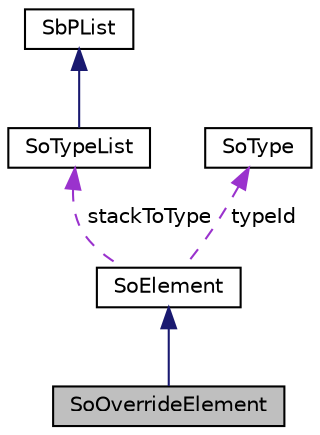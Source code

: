 digraph "SoOverrideElement"
{
 // LATEX_PDF_SIZE
  edge [fontname="Helvetica",fontsize="10",labelfontname="Helvetica",labelfontsize="10"];
  node [fontname="Helvetica",fontsize="10",shape=record];
  Node1 [label="SoOverrideElement",height=0.2,width=0.4,color="black", fillcolor="grey75", style="filled", fontcolor="black",tooltip="The SoOverrideElement maintains a list of overridable elements and a list over which elements should ..."];
  Node2 -> Node1 [dir="back",color="midnightblue",fontsize="10",style="solid",fontname="Helvetica"];
  Node2 [label="SoElement",height=0.2,width=0.4,color="black", fillcolor="white", style="filled",URL="$classSoElement.html",tooltip="SoElement is the abstract base class for all elements."];
  Node3 -> Node2 [dir="back",color="darkorchid3",fontsize="10",style="dashed",label=" stackToType" ,fontname="Helvetica"];
  Node3 [label="SoTypeList",height=0.2,width=0.4,color="black", fillcolor="white", style="filled",URL="$classSoTypeList.html",tooltip="The SoTypeList class is a container class for arrays of SoType objects."];
  Node4 -> Node3 [dir="back",color="midnightblue",fontsize="10",style="solid",fontname="Helvetica"];
  Node4 [label="SbPList",height=0.2,width=0.4,color="black", fillcolor="white", style="filled",URL="$classSbPList.html",tooltip="The SbPList class is a container class for void pointers."];
  Node5 -> Node2 [dir="back",color="darkorchid3",fontsize="10",style="dashed",label=" typeId" ,fontname="Helvetica"];
  Node5 [label="SoType",height=0.2,width=0.4,color="black", fillcolor="white", style="filled",URL="$classSoType.html",tooltip="The SoType class is the basis for the runtime type system in Coin."];
}
